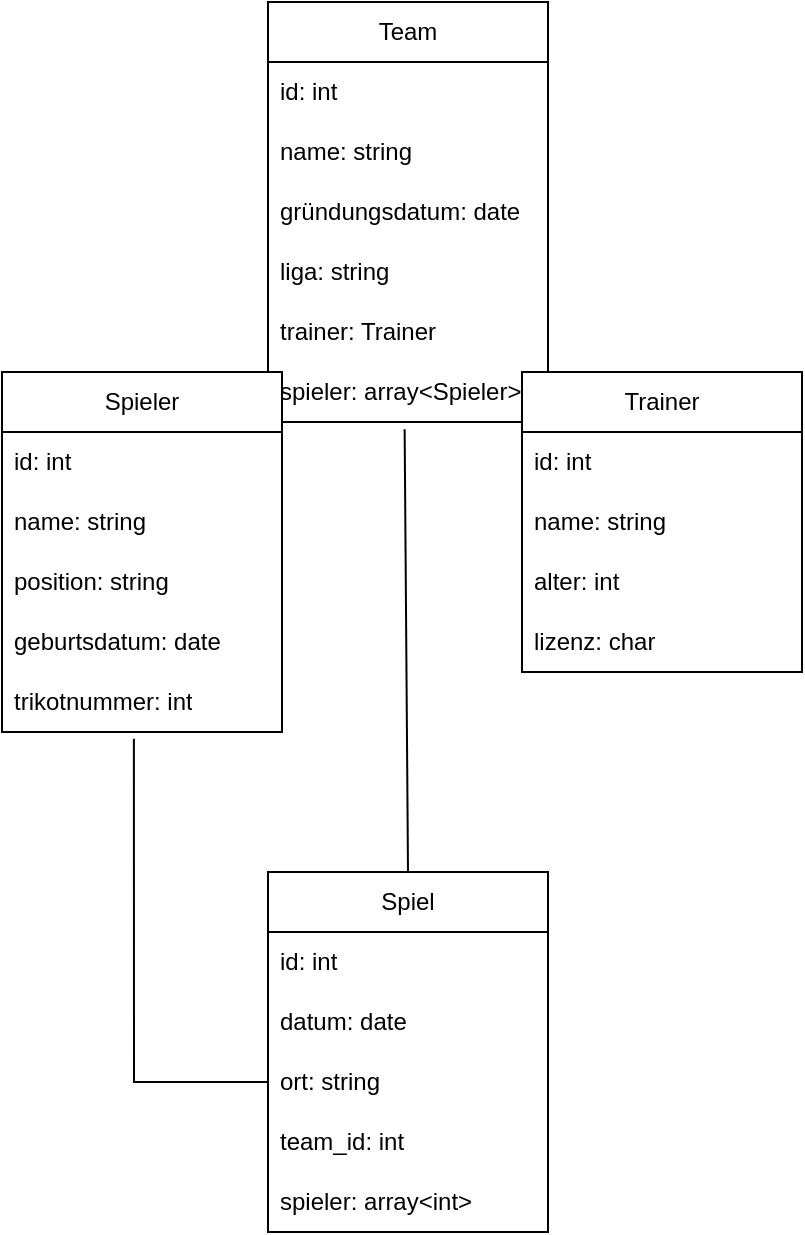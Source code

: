 <mxfile version="26.2.12">
  <diagram name="Seite-1" id="EH-Pw5K1nJqvhJEXLntj">
    <mxGraphModel dx="1114" dy="657" grid="1" gridSize="10" guides="1" tooltips="1" connect="1" arrows="1" fold="1" page="1" pageScale="1" pageWidth="827" pageHeight="1169" math="0" shadow="0">
      <root>
        <mxCell id="0" />
        <mxCell id="1" parent="0" />
        <mxCell id="WNuhHSupInWJK9mWKIsu-1" value="Team" style="swimlane;fontStyle=0;childLayout=stackLayout;horizontal=1;startSize=30;horizontalStack=0;resizeParent=1;resizeParentMax=0;resizeLast=0;collapsible=1;marginBottom=0;whiteSpace=wrap;html=1;" vertex="1" parent="1">
          <mxGeometry x="343" y="115" width="140" height="210" as="geometry" />
        </mxCell>
        <mxCell id="WNuhHSupInWJK9mWKIsu-2" value="id: int" style="text;strokeColor=none;fillColor=none;align=left;verticalAlign=middle;spacingLeft=4;spacingRight=4;overflow=hidden;points=[[0,0.5],[1,0.5]];portConstraint=eastwest;rotatable=0;whiteSpace=wrap;html=1;" vertex="1" parent="WNuhHSupInWJK9mWKIsu-1">
          <mxGeometry y="30" width="140" height="30" as="geometry" />
        </mxCell>
        <mxCell id="WNuhHSupInWJK9mWKIsu-3" value="name: string" style="text;strokeColor=none;fillColor=none;align=left;verticalAlign=middle;spacingLeft=4;spacingRight=4;overflow=hidden;points=[[0,0.5],[1,0.5]];portConstraint=eastwest;rotatable=0;whiteSpace=wrap;html=1;" vertex="1" parent="WNuhHSupInWJK9mWKIsu-1">
          <mxGeometry y="60" width="140" height="30" as="geometry" />
        </mxCell>
        <mxCell id="WNuhHSupInWJK9mWKIsu-4" value="gründungsdatum: date&amp;nbsp;" style="text;strokeColor=none;fillColor=none;align=left;verticalAlign=middle;spacingLeft=4;spacingRight=4;overflow=hidden;points=[[0,0.5],[1,0.5]];portConstraint=eastwest;rotatable=0;whiteSpace=wrap;html=1;" vertex="1" parent="WNuhHSupInWJK9mWKIsu-1">
          <mxGeometry y="90" width="140" height="30" as="geometry" />
        </mxCell>
        <mxCell id="WNuhHSupInWJK9mWKIsu-23" value="liga: string" style="text;strokeColor=none;fillColor=none;align=left;verticalAlign=middle;spacingLeft=4;spacingRight=4;overflow=hidden;points=[[0,0.5],[1,0.5]];portConstraint=eastwest;rotatable=0;whiteSpace=wrap;html=1;" vertex="1" parent="WNuhHSupInWJK9mWKIsu-1">
          <mxGeometry y="120" width="140" height="30" as="geometry" />
        </mxCell>
        <mxCell id="WNuhHSupInWJK9mWKIsu-24" value="trainer: Trainer" style="text;strokeColor=none;fillColor=none;align=left;verticalAlign=middle;spacingLeft=4;spacingRight=4;overflow=hidden;points=[[0,0.5],[1,0.5]];portConstraint=eastwest;rotatable=0;whiteSpace=wrap;html=1;" vertex="1" parent="WNuhHSupInWJK9mWKIsu-1">
          <mxGeometry y="150" width="140" height="30" as="geometry" />
        </mxCell>
        <mxCell id="WNuhHSupInWJK9mWKIsu-25" value="spieler: array&amp;lt;Spieler&amp;gt;" style="text;strokeColor=none;fillColor=none;align=left;verticalAlign=middle;spacingLeft=4;spacingRight=4;overflow=hidden;points=[[0,0.5],[1,0.5]];portConstraint=eastwest;rotatable=0;whiteSpace=wrap;html=1;" vertex="1" parent="WNuhHSupInWJK9mWKIsu-1">
          <mxGeometry y="180" width="140" height="30" as="geometry" />
        </mxCell>
        <mxCell id="WNuhHSupInWJK9mWKIsu-5" value="Trainer" style="swimlane;fontStyle=0;childLayout=stackLayout;horizontal=1;startSize=30;horizontalStack=0;resizeParent=1;resizeParentMax=0;resizeLast=0;collapsible=1;marginBottom=0;whiteSpace=wrap;html=1;" vertex="1" parent="1">
          <mxGeometry x="470" y="300" width="140" height="150" as="geometry" />
        </mxCell>
        <mxCell id="WNuhHSupInWJK9mWKIsu-6" value="id: int" style="text;strokeColor=none;fillColor=none;align=left;verticalAlign=middle;spacingLeft=4;spacingRight=4;overflow=hidden;points=[[0,0.5],[1,0.5]];portConstraint=eastwest;rotatable=0;whiteSpace=wrap;html=1;" vertex="1" parent="WNuhHSupInWJK9mWKIsu-5">
          <mxGeometry y="30" width="140" height="30" as="geometry" />
        </mxCell>
        <mxCell id="WNuhHSupInWJK9mWKIsu-7" value="name: string" style="text;strokeColor=none;fillColor=none;align=left;verticalAlign=middle;spacingLeft=4;spacingRight=4;overflow=hidden;points=[[0,0.5],[1,0.5]];portConstraint=eastwest;rotatable=0;whiteSpace=wrap;html=1;" vertex="1" parent="WNuhHSupInWJK9mWKIsu-5">
          <mxGeometry y="60" width="140" height="30" as="geometry" />
        </mxCell>
        <mxCell id="WNuhHSupInWJK9mWKIsu-8" value="alter: int" style="text;strokeColor=none;fillColor=none;align=left;verticalAlign=middle;spacingLeft=4;spacingRight=4;overflow=hidden;points=[[0,0.5],[1,0.5]];portConstraint=eastwest;rotatable=0;whiteSpace=wrap;html=1;" vertex="1" parent="WNuhHSupInWJK9mWKIsu-5">
          <mxGeometry y="90" width="140" height="30" as="geometry" />
        </mxCell>
        <mxCell id="WNuhHSupInWJK9mWKIsu-22" value="lizenz: char" style="text;strokeColor=none;fillColor=none;align=left;verticalAlign=middle;spacingLeft=4;spacingRight=4;overflow=hidden;points=[[0,0.5],[1,0.5]];portConstraint=eastwest;rotatable=0;whiteSpace=wrap;html=1;" vertex="1" parent="WNuhHSupInWJK9mWKIsu-5">
          <mxGeometry y="120" width="140" height="30" as="geometry" />
        </mxCell>
        <mxCell id="WNuhHSupInWJK9mWKIsu-9" value="Spiel" style="swimlane;fontStyle=0;childLayout=stackLayout;horizontal=1;startSize=30;horizontalStack=0;resizeParent=1;resizeParentMax=0;resizeLast=0;collapsible=1;marginBottom=0;whiteSpace=wrap;html=1;" vertex="1" parent="1">
          <mxGeometry x="343" y="550" width="140" height="180" as="geometry" />
        </mxCell>
        <mxCell id="WNuhHSupInWJK9mWKIsu-10" value="id: int" style="text;strokeColor=none;fillColor=none;align=left;verticalAlign=middle;spacingLeft=4;spacingRight=4;overflow=hidden;points=[[0,0.5],[1,0.5]];portConstraint=eastwest;rotatable=0;whiteSpace=wrap;html=1;" vertex="1" parent="WNuhHSupInWJK9mWKIsu-9">
          <mxGeometry y="30" width="140" height="30" as="geometry" />
        </mxCell>
        <mxCell id="WNuhHSupInWJK9mWKIsu-11" value="datum: date" style="text;strokeColor=none;fillColor=none;align=left;verticalAlign=middle;spacingLeft=4;spacingRight=4;overflow=hidden;points=[[0,0.5],[1,0.5]];portConstraint=eastwest;rotatable=0;whiteSpace=wrap;html=1;" vertex="1" parent="WNuhHSupInWJK9mWKIsu-9">
          <mxGeometry y="60" width="140" height="30" as="geometry" />
        </mxCell>
        <mxCell id="WNuhHSupInWJK9mWKIsu-12" value="ort: string" style="text;strokeColor=none;fillColor=none;align=left;verticalAlign=middle;spacingLeft=4;spacingRight=4;overflow=hidden;points=[[0,0.5],[1,0.5]];portConstraint=eastwest;rotatable=0;whiteSpace=wrap;html=1;" vertex="1" parent="WNuhHSupInWJK9mWKIsu-9">
          <mxGeometry y="90" width="140" height="30" as="geometry" />
        </mxCell>
        <mxCell id="WNuhHSupInWJK9mWKIsu-17" value="team_id: int" style="text;strokeColor=none;fillColor=none;align=left;verticalAlign=middle;spacingLeft=4;spacingRight=4;overflow=hidden;points=[[0,0.5],[1,0.5]];portConstraint=eastwest;rotatable=0;whiteSpace=wrap;html=1;" vertex="1" parent="WNuhHSupInWJK9mWKIsu-9">
          <mxGeometry y="120" width="140" height="30" as="geometry" />
        </mxCell>
        <mxCell id="WNuhHSupInWJK9mWKIsu-18" value="spieler: array&amp;lt;int&amp;gt;" style="text;strokeColor=none;fillColor=none;align=left;verticalAlign=middle;spacingLeft=4;spacingRight=4;overflow=hidden;points=[[0,0.5],[1,0.5]];portConstraint=eastwest;rotatable=0;whiteSpace=wrap;html=1;" vertex="1" parent="WNuhHSupInWJK9mWKIsu-9">
          <mxGeometry y="150" width="140" height="30" as="geometry" />
        </mxCell>
        <mxCell id="WNuhHSupInWJK9mWKIsu-13" value="Spieler" style="swimlane;fontStyle=0;childLayout=stackLayout;horizontal=1;startSize=30;horizontalStack=0;resizeParent=1;resizeParentMax=0;resizeLast=0;collapsible=1;marginBottom=0;whiteSpace=wrap;html=1;" vertex="1" parent="1">
          <mxGeometry x="210" y="300" width="140" height="180" as="geometry" />
        </mxCell>
        <mxCell id="WNuhHSupInWJK9mWKIsu-14" value="id: int" style="text;strokeColor=none;fillColor=none;align=left;verticalAlign=middle;spacingLeft=4;spacingRight=4;overflow=hidden;points=[[0,0.5],[1,0.5]];portConstraint=eastwest;rotatable=0;whiteSpace=wrap;html=1;" vertex="1" parent="WNuhHSupInWJK9mWKIsu-13">
          <mxGeometry y="30" width="140" height="30" as="geometry" />
        </mxCell>
        <mxCell id="WNuhHSupInWJK9mWKIsu-15" value="name: string" style="text;strokeColor=none;fillColor=none;align=left;verticalAlign=middle;spacingLeft=4;spacingRight=4;overflow=hidden;points=[[0,0.5],[1,0.5]];portConstraint=eastwest;rotatable=0;whiteSpace=wrap;html=1;" vertex="1" parent="WNuhHSupInWJK9mWKIsu-13">
          <mxGeometry y="60" width="140" height="30" as="geometry" />
        </mxCell>
        <mxCell id="WNuhHSupInWJK9mWKIsu-16" value="position: string" style="text;strokeColor=none;fillColor=none;align=left;verticalAlign=middle;spacingLeft=4;spacingRight=4;overflow=hidden;points=[[0,0.5],[1,0.5]];portConstraint=eastwest;rotatable=0;whiteSpace=wrap;html=1;" vertex="1" parent="WNuhHSupInWJK9mWKIsu-13">
          <mxGeometry y="90" width="140" height="30" as="geometry" />
        </mxCell>
        <mxCell id="WNuhHSupInWJK9mWKIsu-20" value="geburtsdatum: date" style="text;strokeColor=none;fillColor=none;align=left;verticalAlign=middle;spacingLeft=4;spacingRight=4;overflow=hidden;points=[[0,0.5],[1,0.5]];portConstraint=eastwest;rotatable=0;whiteSpace=wrap;html=1;" vertex="1" parent="WNuhHSupInWJK9mWKIsu-13">
          <mxGeometry y="120" width="140" height="30" as="geometry" />
        </mxCell>
        <mxCell id="WNuhHSupInWJK9mWKIsu-21" value="trikotnummer: int" style="text;strokeColor=none;fillColor=none;align=left;verticalAlign=middle;spacingLeft=4;spacingRight=4;overflow=hidden;points=[[0,0.5],[1,0.5]];portConstraint=eastwest;rotatable=0;whiteSpace=wrap;html=1;" vertex="1" parent="WNuhHSupInWJK9mWKIsu-13">
          <mxGeometry y="150" width="140" height="30" as="geometry" />
        </mxCell>
        <mxCell id="WNuhHSupInWJK9mWKIsu-26" value="" style="endArrow=none;html=1;rounded=0;entryX=0.488;entryY=1.122;entryDx=0;entryDy=0;entryPerimeter=0;exitX=0.5;exitY=0;exitDx=0;exitDy=0;" edge="1" parent="1" source="WNuhHSupInWJK9mWKIsu-9" target="WNuhHSupInWJK9mWKIsu-25">
          <mxGeometry width="50" height="50" relative="1" as="geometry">
            <mxPoint x="400" y="500" as="sourcePoint" />
            <mxPoint x="450" y="450" as="targetPoint" />
          </mxGeometry>
        </mxCell>
        <mxCell id="WNuhHSupInWJK9mWKIsu-27" value="" style="endArrow=none;html=1;rounded=0;entryX=0.471;entryY=1.111;entryDx=0;entryDy=0;entryPerimeter=0;exitX=0;exitY=0.5;exitDx=0;exitDy=0;" edge="1" parent="1" source="WNuhHSupInWJK9mWKIsu-12" target="WNuhHSupInWJK9mWKIsu-21">
          <mxGeometry width="50" height="50" relative="1" as="geometry">
            <mxPoint x="400" y="600" as="sourcePoint" />
            <mxPoint x="450" y="550" as="targetPoint" />
            <Array as="points">
              <mxPoint x="276" y="655" />
            </Array>
          </mxGeometry>
        </mxCell>
      </root>
    </mxGraphModel>
  </diagram>
</mxfile>
